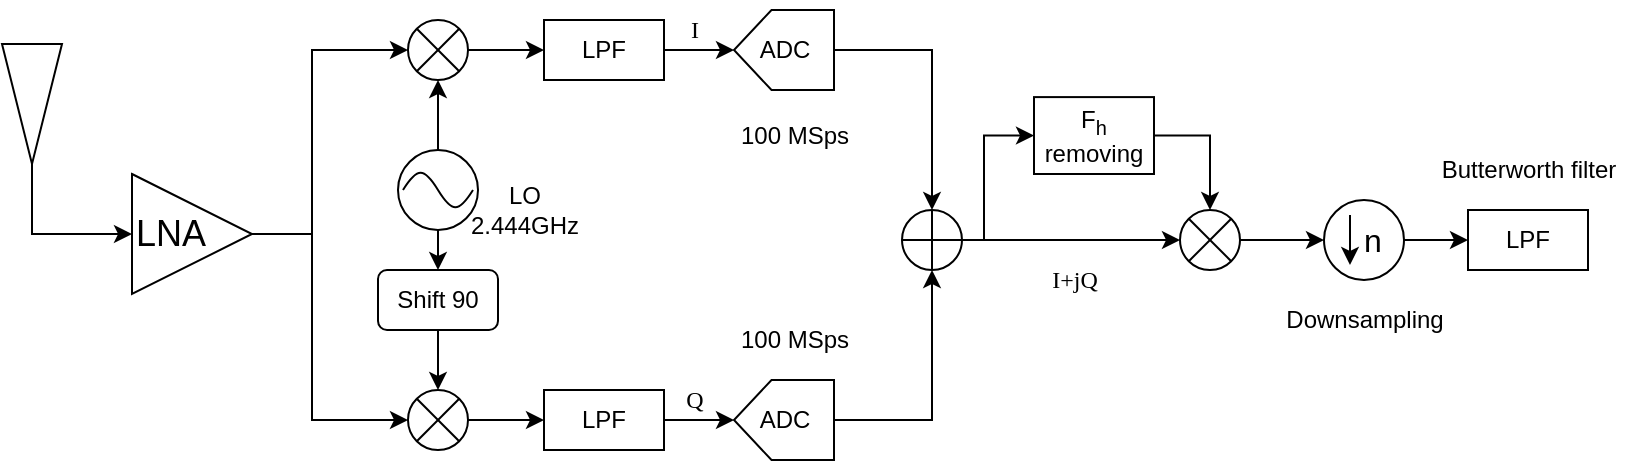 <mxfile version="23.1.2" type="github">
  <diagram name="Page-1" id="2YBvvXClWsGukQMizWep">
    <mxGraphModel dx="1137" dy="633" grid="1" gridSize="10" guides="1" tooltips="1" connect="1" arrows="1" fold="1" page="1" pageScale="1" pageWidth="850" pageHeight="1100" math="0" shadow="0">
      <root>
        <mxCell id="0" />
        <mxCell id="1" parent="0" />
        <mxCell id="MCohfSdGYtcVFteW_mZE-5" style="edgeStyle=orthogonalEdgeStyle;rounded=0;orthogonalLoop=1;jettySize=auto;html=1;exitX=1;exitY=0.5;exitDx=0;exitDy=0;entryX=0;entryY=0.5;entryDx=0;entryDy=0;" edge="1" parent="1" source="MCohfSdGYtcVFteW_mZE-2" target="MCohfSdGYtcVFteW_mZE-4">
          <mxGeometry relative="1" as="geometry" />
        </mxCell>
        <mxCell id="MCohfSdGYtcVFteW_mZE-2" value="" style="triangle;whiteSpace=wrap;html=1;rotation=90;" vertex="1" parent="1">
          <mxGeometry x="-10" y="282" width="60" height="30" as="geometry" />
        </mxCell>
        <mxCell id="MCohfSdGYtcVFteW_mZE-27" style="edgeStyle=orthogonalEdgeStyle;rounded=0;orthogonalLoop=1;jettySize=auto;html=1;exitX=1;exitY=0.5;exitDx=0;exitDy=0;entryX=0;entryY=0.5;entryDx=0;entryDy=0;" edge="1" parent="1" source="MCohfSdGYtcVFteW_mZE-4" target="MCohfSdGYtcVFteW_mZE-12">
          <mxGeometry relative="1" as="geometry">
            <mxPoint x="170" y="390" as="targetPoint" />
            <Array as="points">
              <mxPoint x="160" y="362" />
              <mxPoint x="160" y="455" />
            </Array>
          </mxGeometry>
        </mxCell>
        <mxCell id="MCohfSdGYtcVFteW_mZE-75" style="edgeStyle=orthogonalEdgeStyle;rounded=0;orthogonalLoop=1;jettySize=auto;html=1;exitX=1;exitY=0.5;exitDx=0;exitDy=0;entryX=0;entryY=0.5;entryDx=0;entryDy=0;" edge="1" parent="1" source="MCohfSdGYtcVFteW_mZE-4" target="MCohfSdGYtcVFteW_mZE-6">
          <mxGeometry relative="1" as="geometry">
            <Array as="points">
              <mxPoint x="160" y="362" />
              <mxPoint x="160" y="270" />
            </Array>
          </mxGeometry>
        </mxCell>
        <mxCell id="MCohfSdGYtcVFteW_mZE-4" value="&lt;font style=&quot;font-size: 18px;&quot;&gt;LNA&lt;/font&gt;" style="triangle;whiteSpace=wrap;html=1;align=left;" vertex="1" parent="1">
          <mxGeometry x="70" y="332" width="60" height="60" as="geometry" />
        </mxCell>
        <mxCell id="MCohfSdGYtcVFteW_mZE-10" value="" style="group" vertex="1" connectable="0" parent="1">
          <mxGeometry x="208" y="255" width="30" height="30" as="geometry" />
        </mxCell>
        <mxCell id="MCohfSdGYtcVFteW_mZE-6" value="" style="ellipse;whiteSpace=wrap;html=1;aspect=fixed;" vertex="1" parent="MCohfSdGYtcVFteW_mZE-10">
          <mxGeometry width="30" height="30" as="geometry" />
        </mxCell>
        <mxCell id="MCohfSdGYtcVFteW_mZE-8" style="edgeStyle=none;rounded=0;orthogonalLoop=1;jettySize=auto;html=1;exitX=0;exitY=0;exitDx=0;exitDy=0;entryX=1;entryY=1;entryDx=0;entryDy=0;endArrow=none;endFill=0;" edge="1" parent="MCohfSdGYtcVFteW_mZE-10" source="MCohfSdGYtcVFteW_mZE-6" target="MCohfSdGYtcVFteW_mZE-6">
          <mxGeometry relative="1" as="geometry" />
        </mxCell>
        <mxCell id="MCohfSdGYtcVFteW_mZE-9" style="edgeStyle=none;rounded=0;orthogonalLoop=1;jettySize=auto;html=1;exitX=1;exitY=0;exitDx=0;exitDy=0;entryX=0;entryY=1;entryDx=0;entryDy=0;endArrow=none;endFill=0;" edge="1" parent="MCohfSdGYtcVFteW_mZE-10" source="MCohfSdGYtcVFteW_mZE-6" target="MCohfSdGYtcVFteW_mZE-6">
          <mxGeometry relative="1" as="geometry" />
        </mxCell>
        <mxCell id="MCohfSdGYtcVFteW_mZE-11" value="" style="group" vertex="1" connectable="0" parent="1">
          <mxGeometry x="208" y="440" width="30" height="30" as="geometry" />
        </mxCell>
        <mxCell id="MCohfSdGYtcVFteW_mZE-12" value="" style="ellipse;whiteSpace=wrap;html=1;aspect=fixed;" vertex="1" parent="MCohfSdGYtcVFteW_mZE-11">
          <mxGeometry width="30" height="30" as="geometry" />
        </mxCell>
        <mxCell id="MCohfSdGYtcVFteW_mZE-13" style="edgeStyle=none;rounded=0;orthogonalLoop=1;jettySize=auto;html=1;exitX=0;exitY=0;exitDx=0;exitDy=0;entryX=1;entryY=1;entryDx=0;entryDy=0;endArrow=none;endFill=0;" edge="1" parent="MCohfSdGYtcVFteW_mZE-11" source="MCohfSdGYtcVFteW_mZE-12" target="MCohfSdGYtcVFteW_mZE-12">
          <mxGeometry relative="1" as="geometry" />
        </mxCell>
        <mxCell id="MCohfSdGYtcVFteW_mZE-14" style="edgeStyle=none;rounded=0;orthogonalLoop=1;jettySize=auto;html=1;exitX=1;exitY=0;exitDx=0;exitDy=0;entryX=0;entryY=1;entryDx=0;entryDy=0;endArrow=none;endFill=0;" edge="1" parent="MCohfSdGYtcVFteW_mZE-11" source="MCohfSdGYtcVFteW_mZE-12" target="MCohfSdGYtcVFteW_mZE-12">
          <mxGeometry relative="1" as="geometry" />
        </mxCell>
        <mxCell id="MCohfSdGYtcVFteW_mZE-25" style="edgeStyle=none;rounded=0;orthogonalLoop=1;jettySize=auto;html=1;exitX=0.5;exitY=1;exitDx=0;exitDy=0;entryX=0.5;entryY=0;entryDx=0;entryDy=0;" edge="1" parent="1" source="MCohfSdGYtcVFteW_mZE-15" target="MCohfSdGYtcVFteW_mZE-12">
          <mxGeometry relative="1" as="geometry" />
        </mxCell>
        <mxCell id="MCohfSdGYtcVFteW_mZE-15" value="Shift 90" style="rounded=1;whiteSpace=wrap;html=1;" vertex="1" parent="1">
          <mxGeometry x="193" y="380" width="60" height="30" as="geometry" />
        </mxCell>
        <mxCell id="MCohfSdGYtcVFteW_mZE-22" style="edgeStyle=none;rounded=0;orthogonalLoop=1;jettySize=auto;html=1;exitX=0.5;exitY=0;exitDx=0;exitDy=0;entryX=0.5;entryY=1;entryDx=0;entryDy=0;" edge="1" parent="1" source="MCohfSdGYtcVFteW_mZE-16" target="MCohfSdGYtcVFteW_mZE-6">
          <mxGeometry relative="1" as="geometry" />
        </mxCell>
        <mxCell id="MCohfSdGYtcVFteW_mZE-26" style="edgeStyle=none;rounded=0;orthogonalLoop=1;jettySize=auto;html=1;exitX=0.5;exitY=1;exitDx=0;exitDy=0;entryX=0.5;entryY=0;entryDx=0;entryDy=0;" edge="1" parent="1" source="MCohfSdGYtcVFteW_mZE-16" target="MCohfSdGYtcVFteW_mZE-15">
          <mxGeometry relative="1" as="geometry" />
        </mxCell>
        <mxCell id="MCohfSdGYtcVFteW_mZE-20" value="LO &lt;br&gt;2.444GHz" style="text;html=1;align=center;verticalAlign=middle;resizable=0;points=[];autosize=1;strokeColor=none;fillColor=none;" vertex="1" parent="1">
          <mxGeometry x="226" y="330" width="80" height="40" as="geometry" />
        </mxCell>
        <mxCell id="MCohfSdGYtcVFteW_mZE-37" style="edgeStyle=none;rounded=0;orthogonalLoop=1;jettySize=auto;html=1;exitX=1;exitY=0.5;exitDx=0;exitDy=0;" edge="1" parent="1" source="MCohfSdGYtcVFteW_mZE-28" target="MCohfSdGYtcVFteW_mZE-35">
          <mxGeometry relative="1" as="geometry" />
        </mxCell>
        <mxCell id="MCohfSdGYtcVFteW_mZE-28" value="LPF" style="rounded=0;whiteSpace=wrap;html=1;" vertex="1" parent="1">
          <mxGeometry x="276" y="255" width="60" height="30" as="geometry" />
        </mxCell>
        <mxCell id="MCohfSdGYtcVFteW_mZE-38" style="edgeStyle=none;rounded=0;orthogonalLoop=1;jettySize=auto;html=1;exitX=1;exitY=0.5;exitDx=0;exitDy=0;" edge="1" parent="1" source="MCohfSdGYtcVFteW_mZE-29" target="MCohfSdGYtcVFteW_mZE-36">
          <mxGeometry relative="1" as="geometry" />
        </mxCell>
        <mxCell id="MCohfSdGYtcVFteW_mZE-29" value="LPF" style="rounded=0;whiteSpace=wrap;html=1;" vertex="1" parent="1">
          <mxGeometry x="276" y="440" width="60" height="30" as="geometry" />
        </mxCell>
        <mxCell id="MCohfSdGYtcVFteW_mZE-30" style="edgeStyle=none;rounded=0;orthogonalLoop=1;jettySize=auto;html=1;exitX=1;exitY=0.5;exitDx=0;exitDy=0;entryX=0;entryY=0.5;entryDx=0;entryDy=0;" edge="1" parent="1" source="MCohfSdGYtcVFteW_mZE-6" target="MCohfSdGYtcVFteW_mZE-28">
          <mxGeometry relative="1" as="geometry" />
        </mxCell>
        <mxCell id="MCohfSdGYtcVFteW_mZE-31" style="edgeStyle=none;rounded=0;orthogonalLoop=1;jettySize=auto;html=1;exitX=1;exitY=0.5;exitDx=0;exitDy=0;entryX=0;entryY=0.5;entryDx=0;entryDy=0;" edge="1" parent="1" source="MCohfSdGYtcVFteW_mZE-12" target="MCohfSdGYtcVFteW_mZE-29">
          <mxGeometry relative="1" as="geometry" />
        </mxCell>
        <mxCell id="MCohfSdGYtcVFteW_mZE-33" value="" style="shape=offPageConnector;whiteSpace=wrap;html=1;rotation=90;" vertex="1" parent="1">
          <mxGeometry x="376" y="245" width="40" height="50" as="geometry" />
        </mxCell>
        <mxCell id="MCohfSdGYtcVFteW_mZE-34" value="" style="shape=offPageConnector;whiteSpace=wrap;html=1;rotation=90;" vertex="1" parent="1">
          <mxGeometry x="376" y="430" width="40" height="50" as="geometry" />
        </mxCell>
        <mxCell id="MCohfSdGYtcVFteW_mZE-50" style="edgeStyle=orthogonalEdgeStyle;rounded=0;orthogonalLoop=1;jettySize=auto;html=1;entryX=0;entryY=0;entryDx=0;entryDy=0;" edge="1" parent="1" source="MCohfSdGYtcVFteW_mZE-35" target="MCohfSdGYtcVFteW_mZE-47">
          <mxGeometry relative="1" as="geometry" />
        </mxCell>
        <mxCell id="MCohfSdGYtcVFteW_mZE-35" value="ADC" style="text;html=1;align=center;verticalAlign=middle;resizable=0;points=[];autosize=1;strokeColor=none;fillColor=none;" vertex="1" parent="1">
          <mxGeometry x="371" y="255" width="50" height="30" as="geometry" />
        </mxCell>
        <mxCell id="MCohfSdGYtcVFteW_mZE-51" style="edgeStyle=orthogonalEdgeStyle;rounded=0;orthogonalLoop=1;jettySize=auto;html=1;entryX=1;entryY=1;entryDx=0;entryDy=0;" edge="1" parent="1" source="MCohfSdGYtcVFteW_mZE-36" target="MCohfSdGYtcVFteW_mZE-47">
          <mxGeometry relative="1" as="geometry" />
        </mxCell>
        <mxCell id="MCohfSdGYtcVFteW_mZE-36" value="ADC" style="text;html=1;align=center;verticalAlign=middle;resizable=0;points=[];autosize=1;strokeColor=none;fillColor=none;" vertex="1" parent="1">
          <mxGeometry x="371" y="440" width="50" height="30" as="geometry" />
        </mxCell>
        <mxCell id="MCohfSdGYtcVFteW_mZE-39" value="&lt;font face=&quot;Verdana&quot;&gt;I&lt;/font&gt;" style="text;html=1;align=center;verticalAlign=middle;resizable=0;points=[];autosize=1;strokeColor=none;fillColor=none;" vertex="1" parent="1">
          <mxGeometry x="336" y="245" width="30" height="30" as="geometry" />
        </mxCell>
        <mxCell id="MCohfSdGYtcVFteW_mZE-40" value="&lt;font face=&quot;Verdana&quot;&gt;Q&lt;/font&gt;" style="text;html=1;align=center;verticalAlign=middle;resizable=0;points=[];autosize=1;strokeColor=none;fillColor=none;" vertex="1" parent="1">
          <mxGeometry x="336" y="430" width="30" height="30" as="geometry" />
        </mxCell>
        <mxCell id="MCohfSdGYtcVFteW_mZE-41" value="100 MSps" style="text;html=1;align=center;verticalAlign=middle;resizable=0;points=[];autosize=1;strokeColor=none;fillColor=none;" vertex="1" parent="1">
          <mxGeometry x="361" y="298.45" width="80" height="30" as="geometry" />
        </mxCell>
        <mxCell id="MCohfSdGYtcVFteW_mZE-42" value="100 MSps" style="text;html=1;align=center;verticalAlign=middle;resizable=0;points=[];autosize=1;strokeColor=none;fillColor=none;" vertex="1" parent="1">
          <mxGeometry x="361" y="400" width="80" height="30" as="geometry" />
        </mxCell>
        <mxCell id="MCohfSdGYtcVFteW_mZE-43" value="" style="group" vertex="1" connectable="0" parent="1">
          <mxGeometry x="203" y="320" width="40" height="40" as="geometry" />
        </mxCell>
        <mxCell id="MCohfSdGYtcVFteW_mZE-16" value="" style="ellipse;whiteSpace=wrap;html=1;aspect=fixed;" vertex="1" parent="MCohfSdGYtcVFteW_mZE-43">
          <mxGeometry width="40" height="40" as="geometry" />
        </mxCell>
        <mxCell id="MCohfSdGYtcVFteW_mZE-19" value="" style="pointerEvents=1;verticalLabelPosition=bottom;shadow=0;dashed=0;align=center;html=1;verticalAlign=top;shape=mxgraph.electrical.waveforms.sine_wave;" vertex="1" parent="MCohfSdGYtcVFteW_mZE-43">
          <mxGeometry x="2.5" y="8.45" width="35" height="23.09" as="geometry" />
        </mxCell>
        <mxCell id="MCohfSdGYtcVFteW_mZE-74" style="edgeStyle=orthogonalEdgeStyle;rounded=0;orthogonalLoop=1;jettySize=auto;html=1;exitX=1;exitY=0.5;exitDx=0;exitDy=0;entryX=0;entryY=0.5;entryDx=0;entryDy=0;" edge="1" parent="1" source="MCohfSdGYtcVFteW_mZE-44" target="MCohfSdGYtcVFteW_mZE-73">
          <mxGeometry relative="1" as="geometry">
            <mxPoint x="726.0" y="365" as="targetPoint" />
          </mxGeometry>
        </mxCell>
        <mxCell id="MCohfSdGYtcVFteW_mZE-44" value="&lt;font style=&quot;font-size: 16px;&quot;&gt;&amp;nbsp; n&lt;/font&gt;" style="ellipse;whiteSpace=wrap;html=1;aspect=fixed;" vertex="1" parent="1">
          <mxGeometry x="666" y="345" width="40" height="40" as="geometry" />
        </mxCell>
        <mxCell id="MCohfSdGYtcVFteW_mZE-46" value="" style="group;rotation=45;" vertex="1" connectable="0" parent="1">
          <mxGeometry x="455" y="350" width="30" height="30" as="geometry" />
        </mxCell>
        <mxCell id="MCohfSdGYtcVFteW_mZE-47" value="" style="ellipse;whiteSpace=wrap;html=1;aspect=fixed;rotation=45;" vertex="1" parent="MCohfSdGYtcVFteW_mZE-46">
          <mxGeometry width="30" height="30" as="geometry" />
        </mxCell>
        <mxCell id="MCohfSdGYtcVFteW_mZE-48" style="edgeStyle=none;rounded=0;orthogonalLoop=1;jettySize=auto;html=1;exitX=0;exitY=0;exitDx=0;exitDy=0;entryX=1;entryY=1;entryDx=0;entryDy=0;endArrow=none;endFill=0;" edge="1" parent="MCohfSdGYtcVFteW_mZE-46" source="MCohfSdGYtcVFteW_mZE-47" target="MCohfSdGYtcVFteW_mZE-47">
          <mxGeometry relative="1" as="geometry" />
        </mxCell>
        <mxCell id="MCohfSdGYtcVFteW_mZE-49" style="edgeStyle=none;rounded=0;orthogonalLoop=1;jettySize=auto;html=1;exitX=1;exitY=0;exitDx=0;exitDy=0;entryX=0;entryY=1;entryDx=0;entryDy=0;endArrow=none;endFill=0;" edge="1" parent="MCohfSdGYtcVFteW_mZE-46" source="MCohfSdGYtcVFteW_mZE-47" target="MCohfSdGYtcVFteW_mZE-47">
          <mxGeometry relative="1" as="geometry" />
        </mxCell>
        <mxCell id="MCohfSdGYtcVFteW_mZE-52" value="" style="group" vertex="1" connectable="0" parent="1">
          <mxGeometry x="594" y="350" width="30" height="30" as="geometry" />
        </mxCell>
        <mxCell id="MCohfSdGYtcVFteW_mZE-53" value="" style="ellipse;whiteSpace=wrap;html=1;aspect=fixed;" vertex="1" parent="MCohfSdGYtcVFteW_mZE-52">
          <mxGeometry width="30" height="30" as="geometry" />
        </mxCell>
        <mxCell id="MCohfSdGYtcVFteW_mZE-54" style="edgeStyle=none;rounded=0;orthogonalLoop=1;jettySize=auto;html=1;exitX=0;exitY=0;exitDx=0;exitDy=0;entryX=1;entryY=1;entryDx=0;entryDy=0;endArrow=none;endFill=0;" edge="1" parent="MCohfSdGYtcVFteW_mZE-52" source="MCohfSdGYtcVFteW_mZE-53" target="MCohfSdGYtcVFteW_mZE-53">
          <mxGeometry relative="1" as="geometry" />
        </mxCell>
        <mxCell id="MCohfSdGYtcVFteW_mZE-55" style="edgeStyle=none;rounded=0;orthogonalLoop=1;jettySize=auto;html=1;exitX=1;exitY=0;exitDx=0;exitDy=0;entryX=0;entryY=1;entryDx=0;entryDy=0;endArrow=none;endFill=0;" edge="1" parent="MCohfSdGYtcVFteW_mZE-52" source="MCohfSdGYtcVFteW_mZE-53" target="MCohfSdGYtcVFteW_mZE-53">
          <mxGeometry relative="1" as="geometry" />
        </mxCell>
        <mxCell id="MCohfSdGYtcVFteW_mZE-56" style="edgeStyle=orthogonalEdgeStyle;rounded=0;orthogonalLoop=1;jettySize=auto;html=1;exitX=1;exitY=0;exitDx=0;exitDy=0;entryX=0;entryY=0.5;entryDx=0;entryDy=0;" edge="1" parent="1" source="MCohfSdGYtcVFteW_mZE-47" target="MCohfSdGYtcVFteW_mZE-53">
          <mxGeometry relative="1" as="geometry" />
        </mxCell>
        <mxCell id="MCohfSdGYtcVFteW_mZE-57" value="&lt;font face=&quot;Times New Roman&quot;&gt;I+jQ&lt;/font&gt;" style="text;html=1;align=center;verticalAlign=middle;resizable=0;points=[];autosize=1;strokeColor=none;fillColor=none;" vertex="1" parent="1">
          <mxGeometry x="516" y="370" width="50" height="30" as="geometry" />
        </mxCell>
        <mxCell id="MCohfSdGYtcVFteW_mZE-63" style="edgeStyle=orthogonalEdgeStyle;rounded=0;orthogonalLoop=1;jettySize=auto;html=1;exitX=1;exitY=0.5;exitDx=0;exitDy=0;entryX=0.5;entryY=0;entryDx=0;entryDy=0;" edge="1" parent="1" source="MCohfSdGYtcVFteW_mZE-59" target="MCohfSdGYtcVFteW_mZE-53">
          <mxGeometry relative="1" as="geometry" />
        </mxCell>
        <mxCell id="MCohfSdGYtcVFteW_mZE-59" value="F&lt;sub&gt;h&lt;/sub&gt; removing" style="rounded=0;whiteSpace=wrap;html=1;" vertex="1" parent="1">
          <mxGeometry x="521" y="293.55" width="60" height="38.45" as="geometry" />
        </mxCell>
        <mxCell id="MCohfSdGYtcVFteW_mZE-62" style="edgeStyle=orthogonalEdgeStyle;rounded=0;orthogonalLoop=1;jettySize=auto;html=1;exitX=1;exitY=0;exitDx=0;exitDy=0;entryX=0;entryY=0.5;entryDx=0;entryDy=0;" edge="1" parent="1" source="MCohfSdGYtcVFteW_mZE-47" target="MCohfSdGYtcVFteW_mZE-59">
          <mxGeometry relative="1" as="geometry">
            <Array as="points">
              <mxPoint x="496" y="365" />
              <mxPoint x="496" y="313" />
            </Array>
          </mxGeometry>
        </mxCell>
        <mxCell id="MCohfSdGYtcVFteW_mZE-64" style="edgeStyle=orthogonalEdgeStyle;rounded=0;orthogonalLoop=1;jettySize=auto;html=1;exitX=1;exitY=0.5;exitDx=0;exitDy=0;" edge="1" parent="1" source="MCohfSdGYtcVFteW_mZE-53" target="MCohfSdGYtcVFteW_mZE-44">
          <mxGeometry relative="1" as="geometry" />
        </mxCell>
        <mxCell id="MCohfSdGYtcVFteW_mZE-65" value="" style="endArrow=classic;html=1;rounded=0;" edge="1" parent="1">
          <mxGeometry width="50" height="50" relative="1" as="geometry">
            <mxPoint x="679" y="352.5" as="sourcePoint" />
            <mxPoint x="679" y="377.5" as="targetPoint" />
          </mxGeometry>
        </mxCell>
        <mxCell id="MCohfSdGYtcVFteW_mZE-68" value="Downsampling" style="text;html=1;align=center;verticalAlign=middle;resizable=0;points=[];autosize=1;strokeColor=none;fillColor=none;" vertex="1" parent="1">
          <mxGeometry x="636" y="390" width="100" height="30" as="geometry" />
        </mxCell>
        <mxCell id="MCohfSdGYtcVFteW_mZE-73" value="LPF" style="rounded=0;whiteSpace=wrap;html=1;" vertex="1" parent="1">
          <mxGeometry x="738" y="350" width="60" height="30" as="geometry" />
        </mxCell>
        <mxCell id="MCohfSdGYtcVFteW_mZE-77" value="Butterworth filter" style="text;html=1;align=center;verticalAlign=middle;resizable=0;points=[];autosize=1;strokeColor=none;fillColor=none;" vertex="1" parent="1">
          <mxGeometry x="713" y="315" width="110" height="30" as="geometry" />
        </mxCell>
      </root>
    </mxGraphModel>
  </diagram>
</mxfile>
